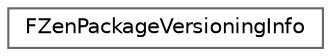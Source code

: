 digraph "Graphical Class Hierarchy"
{
 // INTERACTIVE_SVG=YES
 // LATEX_PDF_SIZE
  bgcolor="transparent";
  edge [fontname=Helvetica,fontsize=10,labelfontname=Helvetica,labelfontsize=10];
  node [fontname=Helvetica,fontsize=10,shape=box,height=0.2,width=0.4];
  rankdir="LR";
  Node0 [id="Node000000",label="FZenPackageVersioningInfo",height=0.2,width=0.4,color="grey40", fillcolor="white", style="filled",URL="$d8/d5e/structFZenPackageVersioningInfo.html",tooltip=" "];
}
